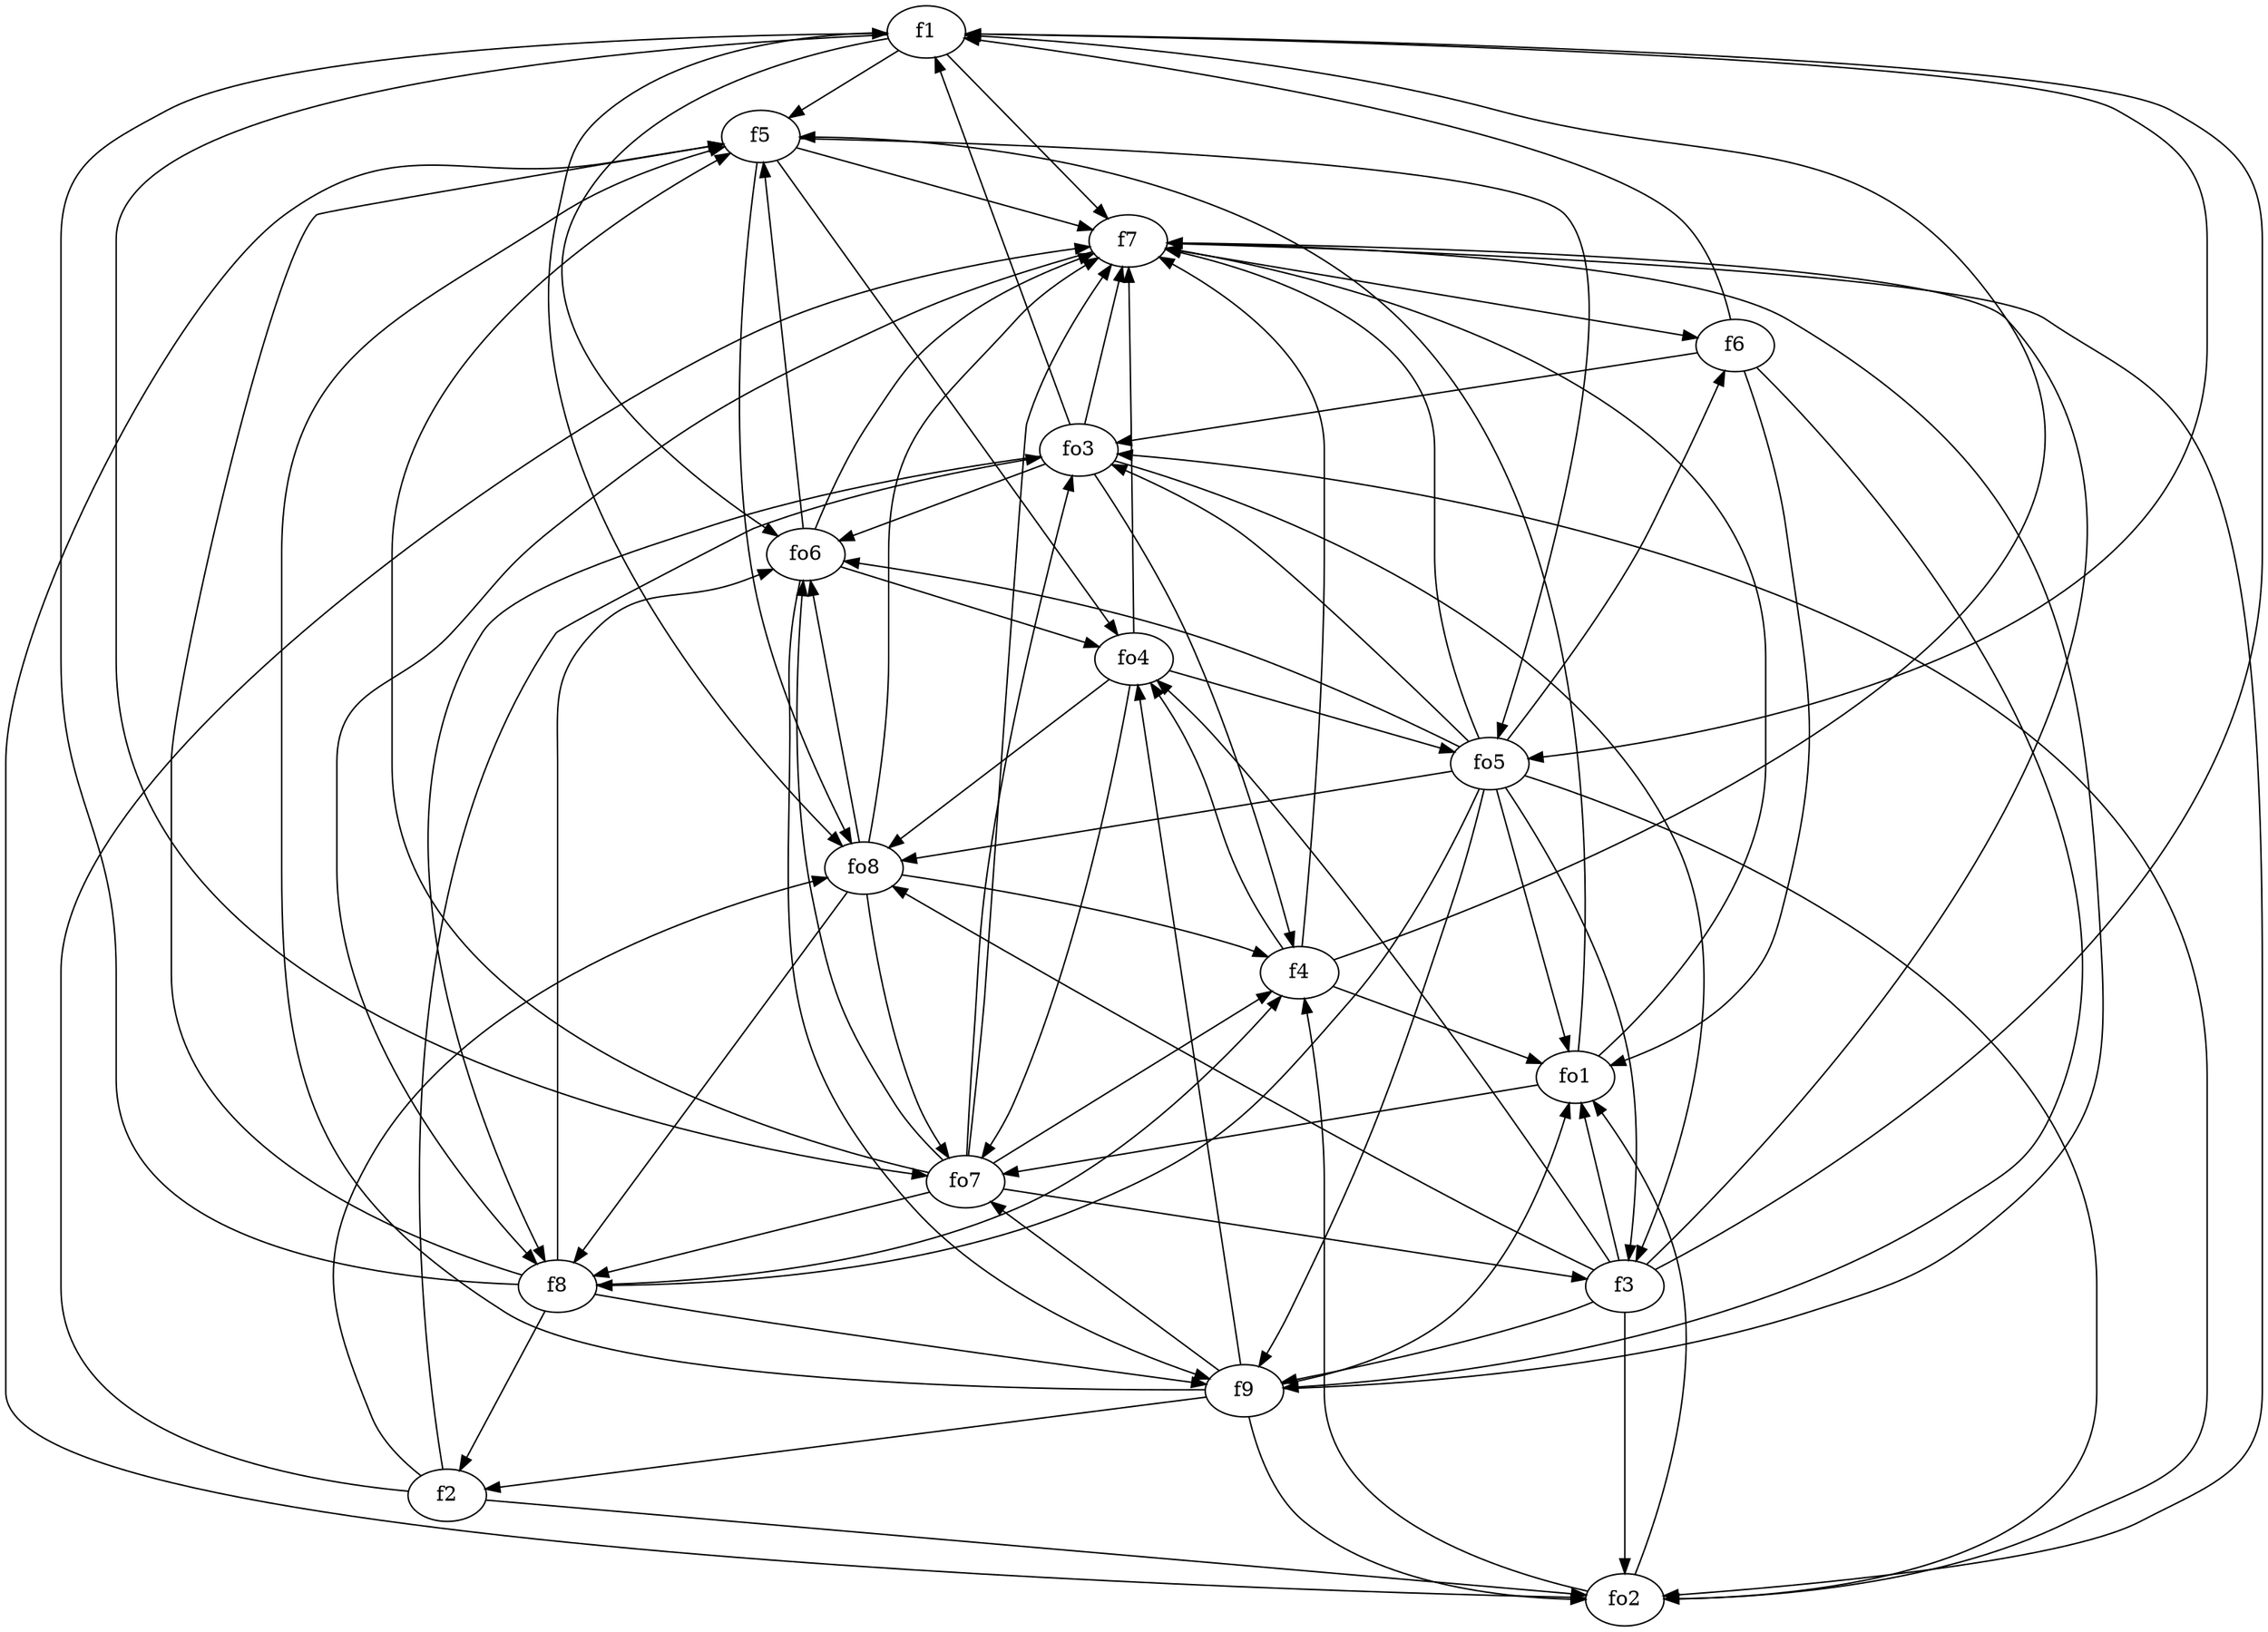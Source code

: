 strict digraph  {
f1;
f2;
f3;
f4;
f5;
f6;
f7;
f8;
f9;
fo1;
fo2;
fo3;
fo4;
fo5;
fo6;
fo7;
fo8;
f1 -> fo8  [weight=2];
f1 -> f5  [weight=2];
f1 -> fo5  [weight=2];
f1 -> f7  [weight=2];
f1 -> fo6  [weight=2];
f1 -> fo7  [weight=2];
f2 -> f7  [weight=2];
f2 -> fo8  [weight=2];
f2 -> fo3  [weight=2];
f2 -> fo2  [weight=2];
f3 -> fo2  [weight=2];
f3 -> f1  [weight=2];
f3 -> fo8  [weight=2];
f3 -> fo4  [weight=2];
f3 -> f7  [weight=2];
f3 -> f9  [weight=2];
f3 -> fo1  [weight=2];
f4 -> fo4  [weight=2];
f4 -> f7  [weight=2];
f4 -> fo1  [weight=2];
f4 -> f1  [weight=2];
f5 -> fo8  [weight=2];
f5 -> fo4  [weight=2];
f5 -> fo5  [weight=2];
f5 -> f7  [weight=2];
f6 -> f1  [weight=2];
f6 -> fo3  [weight=2];
f6 -> f9  [weight=2];
f6 -> fo1  [weight=2];
f7 -> f6  [weight=2];
f7 -> f8  [weight=2];
f7 -> fo2  [weight=2];
f8 -> fo6  [weight=2];
f8 -> f4  [weight=2];
f8 -> f5  [weight=2];
f8 -> f1  [weight=2];
f8 -> f9  [weight=2];
f8 -> f2  [weight=2];
f9 -> fo2  [weight=2];
f9 -> f5  [weight=2];
f9 -> fo1  [weight=2];
f9 -> fo7  [weight=2];
f9 -> fo4  [weight=2];
f9 -> f7  [weight=2];
f9 -> f2  [weight=2];
fo1 -> fo7  [weight=2];
fo1 -> f5  [weight=2];
fo1 -> f7  [weight=2];
fo2 -> fo3  [weight=2];
fo2 -> f5  [weight=2];
fo2 -> fo1  [weight=2];
fo2 -> f4  [weight=2];
fo3 -> f7  [weight=2];
fo3 -> f3  [weight=2];
fo3 -> f1  [weight=2];
fo3 -> fo6  [weight=2];
fo3 -> f8  [weight=2];
fo3 -> f4  [weight=2];
fo4 -> fo5  [weight=2];
fo4 -> f7  [weight=2];
fo4 -> fo7  [weight=2];
fo4 -> fo8  [weight=2];
fo5 -> fo3  [weight=2];
fo5 -> fo2  [weight=2];
fo5 -> f8  [weight=2];
fo5 -> f3  [weight=2];
fo5 -> f9  [weight=2];
fo5 -> fo8  [weight=2];
fo5 -> fo1  [weight=2];
fo5 -> f7  [weight=2];
fo5 -> f6  [weight=2];
fo5 -> fo6  [weight=2];
fo6 -> f9  [weight=2];
fo6 -> f5  [weight=2];
fo6 -> f7  [weight=2];
fo6 -> fo4  [weight=2];
fo7 -> f7  [weight=2];
fo7 -> f4  [weight=2];
fo7 -> fo3  [weight=2];
fo7 -> fo6  [weight=2];
fo7 -> f8  [weight=2];
fo7 -> f3  [weight=2];
fo7 -> f5  [weight=2];
fo8 -> fo7  [weight=2];
fo8 -> f8  [weight=2];
fo8 -> f4  [weight=2];
fo8 -> fo6  [weight=2];
fo8 -> f7  [weight=2];
}
